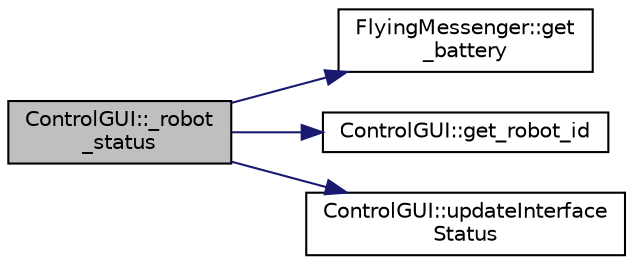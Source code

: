 digraph "ControlGUI::_robot_status"
{
 // INTERACTIVE_SVG=YES
  edge [fontname="Helvetica",fontsize="10",labelfontname="Helvetica",labelfontsize="10"];
  node [fontname="Helvetica",fontsize="10",shape=record];
  rankdir="LR";
  Node26 [label="ControlGUI::_robot\l_status",height=0.2,width=0.4,color="black", fillcolor="grey75", style="filled", fontcolor="black"];
  Node26 -> Node27 [color="midnightblue",fontsize="10",style="solid",fontname="Helvetica"];
  Node27 [label="FlyingMessenger::get\l_battery",height=0.2,width=0.4,color="black", fillcolor="white", style="filled",URL="$class_flying_messenger.html#a8d9bc3b74d2cbad7bcefd2acf17205fd",tooltip="Get the battery charge value. "];
  Node26 -> Node28 [color="midnightblue",fontsize="10",style="solid",fontname="Helvetica"];
  Node28 [label="ControlGUI::get_robot_id",height=0.2,width=0.4,color="black", fillcolor="white", style="filled",URL="$class_control_g_u_i.html#ae165819cbfce64d6604aac836faf9f1a"];
  Node26 -> Node29 [color="midnightblue",fontsize="10",style="solid",fontname="Helvetica"];
  Node29 [label="ControlGUI::updateInterface\lStatus",height=0.2,width=0.4,color="black", fillcolor="white", style="filled",URL="$class_control_g_u_i.html#a79310d7b529eb07bbc67f7873964914f",tooltip="Updates a single robot&#39;s battery status. "];
}
